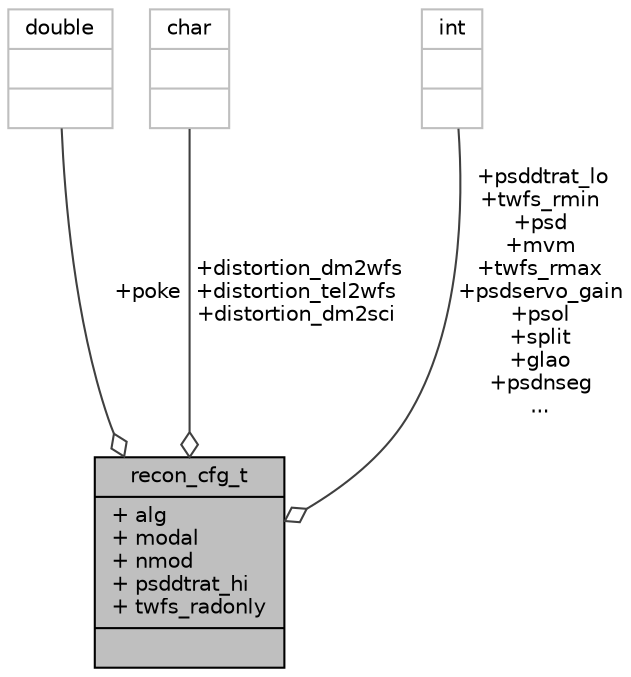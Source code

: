 digraph "recon_cfg_t"
{
 // INTERACTIVE_SVG=YES
  bgcolor="transparent";
  edge [fontname="Helvetica",fontsize="10",labelfontname="Helvetica",labelfontsize="10"];
  node [fontname="Helvetica",fontsize="10",shape=record];
  Node91 [label="{recon_cfg_t\n|+ alg\l+ modal\l+ nmod\l+ psddtrat_hi\l+ twfs_radonly\l|}",height=0.2,width=0.4,color="black", fillcolor="grey75", style="filled", fontcolor="black"];
  Node92 -> Node91 [color="grey25",fontsize="10",style="solid",label=" +poke" ,arrowhead="odiamond",fontname="Helvetica"];
  Node92 [label="{double\n||}",height=0.2,width=0.4,color="grey75"];
  Node93 -> Node91 [color="grey25",fontsize="10",style="solid",label=" +distortion_dm2wfs\n+distortion_tel2wfs\n+distortion_dm2sci" ,arrowhead="odiamond",fontname="Helvetica"];
  Node93 [label="{char\n||}",height=0.2,width=0.4,color="grey75"];
  Node94 -> Node91 [color="grey25",fontsize="10",style="solid",label=" +psddtrat_lo\n+twfs_rmin\n+psd\n+mvm\n+twfs_rmax\n+psdservo_gain\n+psol\n+split\n+glao\n+psdnseg\n..." ,arrowhead="odiamond",fontname="Helvetica"];
  Node94 [label="{int\n||}",height=0.2,width=0.4,color="grey75"];
}
